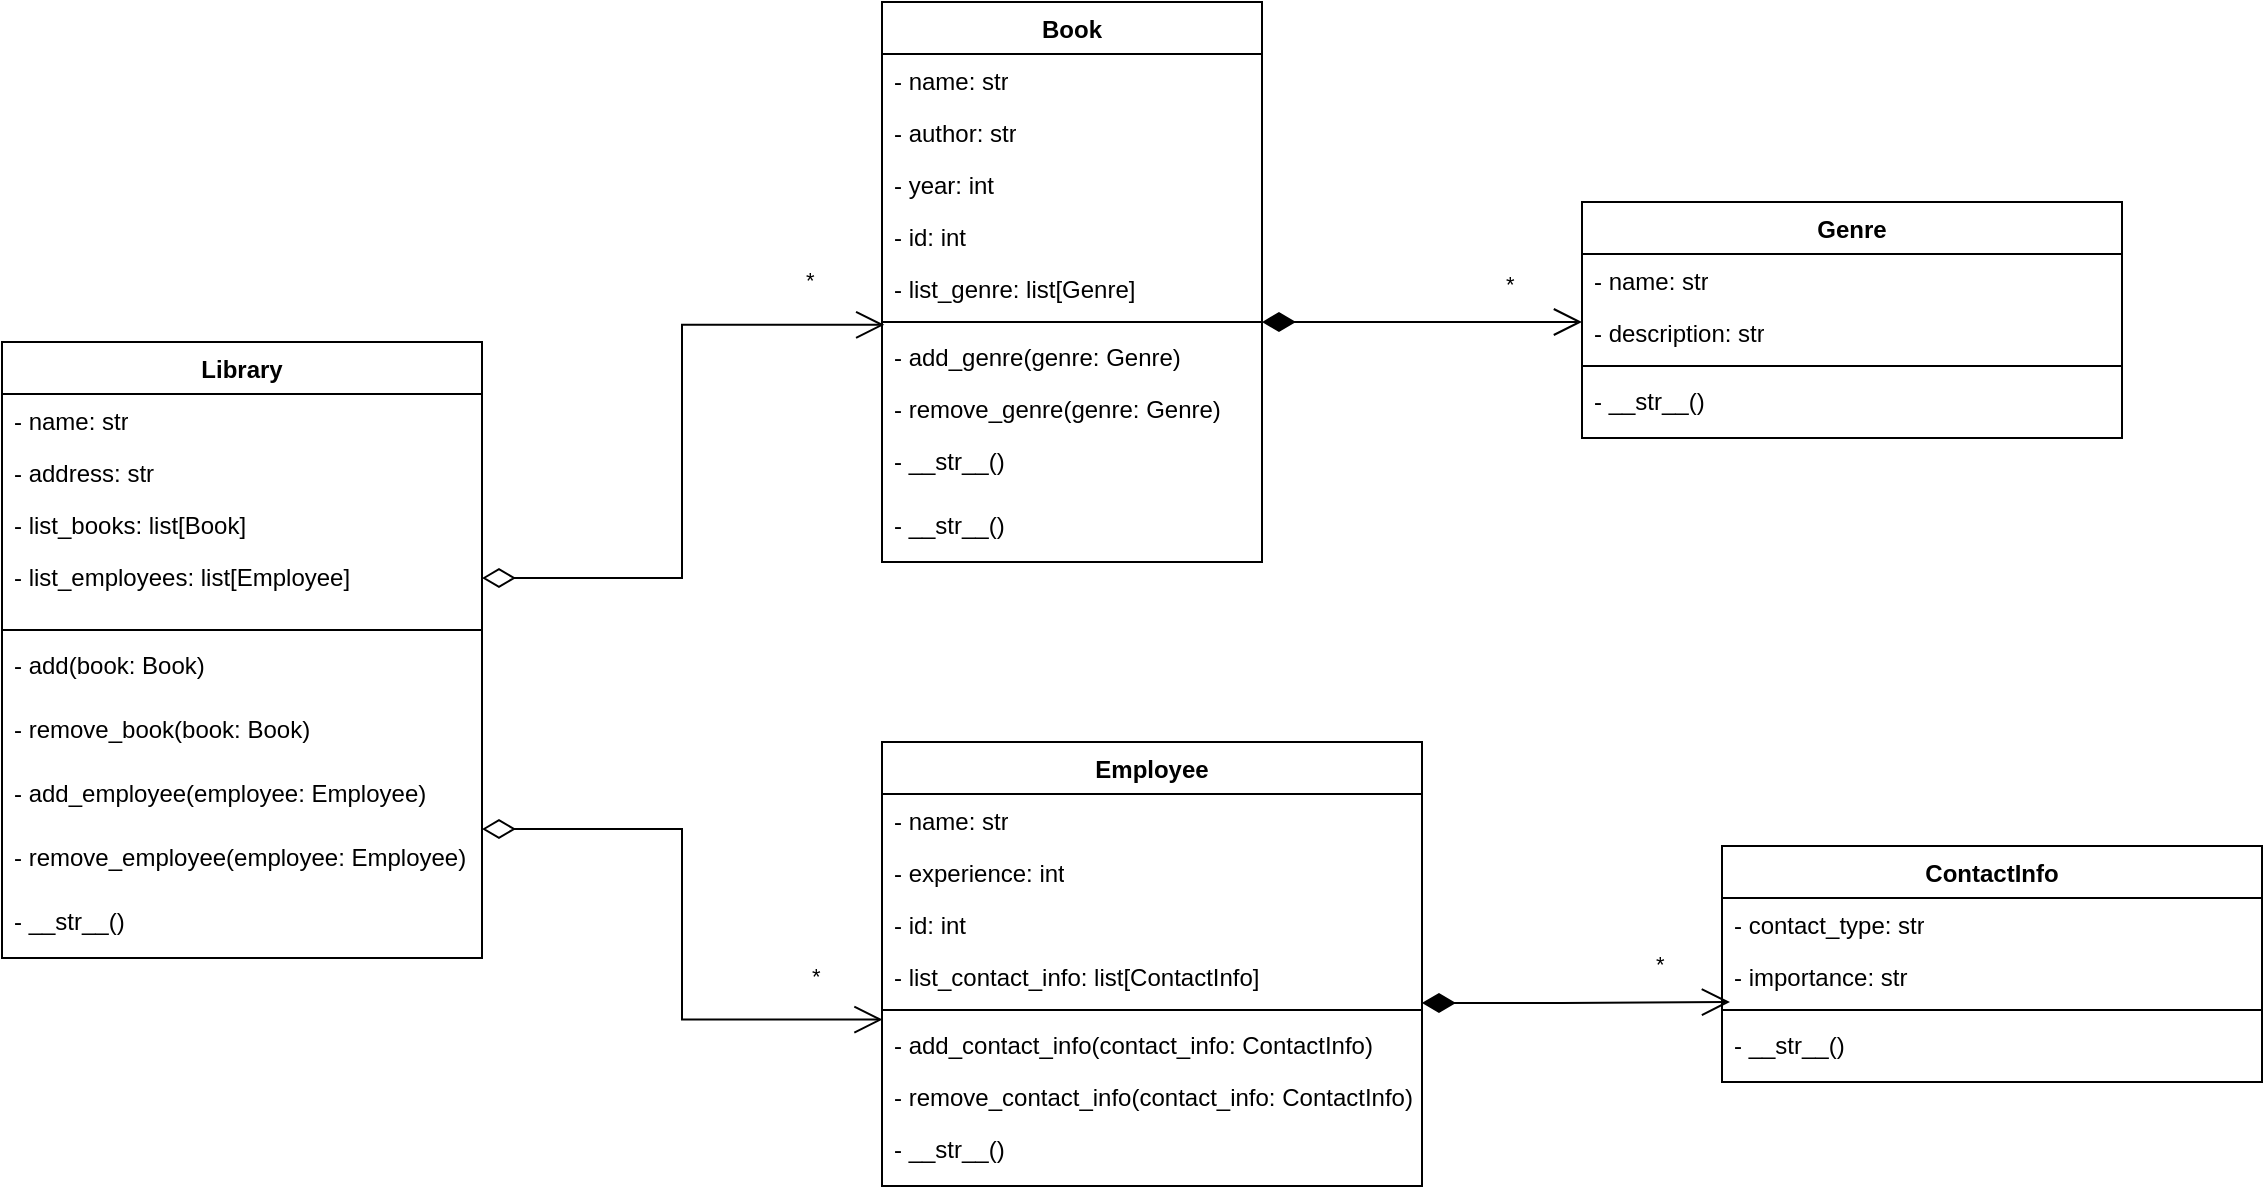 <mxfile version="26.0.10">
  <diagram name="Страница — 1" id="cPfFgruwhNcj70by6JMj">
    <mxGraphModel dx="1500" dy="1983" grid="1" gridSize="10" guides="1" tooltips="1" connect="1" arrows="1" fold="1" page="1" pageScale="1" pageWidth="827" pageHeight="1169" math="0" shadow="0">
      <root>
        <mxCell id="0" />
        <mxCell id="1" parent="0" />
        <mxCell id="LAlj673T7hfkYUt5eHfh-1" value="Library" style="swimlane;fontStyle=1;align=center;verticalAlign=top;childLayout=stackLayout;horizontal=1;startSize=26;horizontalStack=0;resizeParent=1;resizeParentMax=0;resizeLast=0;collapsible=1;marginBottom=0;whiteSpace=wrap;html=1;" vertex="1" parent="1">
          <mxGeometry x="80" y="160" width="240" height="308" as="geometry" />
        </mxCell>
        <mxCell id="LAlj673T7hfkYUt5eHfh-2" value="- name: str" style="text;strokeColor=none;fillColor=none;align=left;verticalAlign=top;spacingLeft=4;spacingRight=4;overflow=hidden;rotatable=0;points=[[0,0.5],[1,0.5]];portConstraint=eastwest;whiteSpace=wrap;html=1;" vertex="1" parent="LAlj673T7hfkYUt5eHfh-1">
          <mxGeometry y="26" width="240" height="26" as="geometry" />
        </mxCell>
        <mxCell id="LAlj673T7hfkYUt5eHfh-5" value="- address: str" style="text;strokeColor=none;fillColor=none;align=left;verticalAlign=top;spacingLeft=4;spacingRight=4;overflow=hidden;rotatable=0;points=[[0,0.5],[1,0.5]];portConstraint=eastwest;whiteSpace=wrap;html=1;" vertex="1" parent="LAlj673T7hfkYUt5eHfh-1">
          <mxGeometry y="52" width="240" height="26" as="geometry" />
        </mxCell>
        <mxCell id="LAlj673T7hfkYUt5eHfh-6" value="- list_books: list[Book]" style="text;strokeColor=none;fillColor=none;align=left;verticalAlign=top;spacingLeft=4;spacingRight=4;overflow=hidden;rotatable=0;points=[[0,0.5],[1,0.5]];portConstraint=eastwest;whiteSpace=wrap;html=1;" vertex="1" parent="LAlj673T7hfkYUt5eHfh-1">
          <mxGeometry y="78" width="240" height="26" as="geometry" />
        </mxCell>
        <mxCell id="LAlj673T7hfkYUt5eHfh-8" value="- list_employees: list[Employee&lt;span style=&quot;background-color: transparent; color: light-dark(rgb(0, 0, 0), rgb(255, 255, 255));&quot;&gt;]&lt;/span&gt;" style="text;strokeColor=none;fillColor=none;align=left;verticalAlign=top;spacingLeft=4;spacingRight=4;overflow=hidden;rotatable=0;points=[[0,0.5],[1,0.5]];portConstraint=eastwest;whiteSpace=wrap;html=1;" vertex="1" parent="LAlj673T7hfkYUt5eHfh-1">
          <mxGeometry y="104" width="240" height="36" as="geometry" />
        </mxCell>
        <mxCell id="LAlj673T7hfkYUt5eHfh-3" value="" style="line;strokeWidth=1;fillColor=none;align=left;verticalAlign=middle;spacingTop=-1;spacingLeft=3;spacingRight=3;rotatable=0;labelPosition=right;points=[];portConstraint=eastwest;strokeColor=inherit;" vertex="1" parent="LAlj673T7hfkYUt5eHfh-1">
          <mxGeometry y="140" width="240" height="8" as="geometry" />
        </mxCell>
        <mxCell id="LAlj673T7hfkYUt5eHfh-4" value="- add(book: Book)" style="text;strokeColor=none;fillColor=none;align=left;verticalAlign=top;spacingLeft=4;spacingRight=4;overflow=hidden;rotatable=0;points=[[0,0.5],[1,0.5]];portConstraint=eastwest;whiteSpace=wrap;html=1;" vertex="1" parent="LAlj673T7hfkYUt5eHfh-1">
          <mxGeometry y="148" width="240" height="32" as="geometry" />
        </mxCell>
        <mxCell id="LAlj673T7hfkYUt5eHfh-10" value="- remove_book(book: Book)" style="text;strokeColor=none;fillColor=none;align=left;verticalAlign=top;spacingLeft=4;spacingRight=4;overflow=hidden;rotatable=0;points=[[0,0.5],[1,0.5]];portConstraint=eastwest;whiteSpace=wrap;html=1;" vertex="1" parent="LAlj673T7hfkYUt5eHfh-1">
          <mxGeometry y="180" width="240" height="32" as="geometry" />
        </mxCell>
        <mxCell id="LAlj673T7hfkYUt5eHfh-11" value="- add_employee(employee: Employee)" style="text;strokeColor=none;fillColor=none;align=left;verticalAlign=top;spacingLeft=4;spacingRight=4;overflow=hidden;rotatable=0;points=[[0,0.5],[1,0.5]];portConstraint=eastwest;whiteSpace=wrap;html=1;" vertex="1" parent="LAlj673T7hfkYUt5eHfh-1">
          <mxGeometry y="212" width="240" height="32" as="geometry" />
        </mxCell>
        <mxCell id="LAlj673T7hfkYUt5eHfh-12" value="- remove_employee(employee: Employee)" style="text;strokeColor=none;fillColor=none;align=left;verticalAlign=top;spacingLeft=4;spacingRight=4;overflow=hidden;rotatable=0;points=[[0,0.5],[1,0.5]];portConstraint=eastwest;whiteSpace=wrap;html=1;" vertex="1" parent="LAlj673T7hfkYUt5eHfh-1">
          <mxGeometry y="244" width="240" height="32" as="geometry" />
        </mxCell>
        <mxCell id="LAlj673T7hfkYUt5eHfh-14" value="- __str__()" style="text;strokeColor=none;fillColor=none;align=left;verticalAlign=top;spacingLeft=4;spacingRight=4;overflow=hidden;rotatable=0;points=[[0,0.5],[1,0.5]];portConstraint=eastwest;whiteSpace=wrap;html=1;" vertex="1" parent="LAlj673T7hfkYUt5eHfh-1">
          <mxGeometry y="276" width="240" height="32" as="geometry" />
        </mxCell>
        <mxCell id="LAlj673T7hfkYUt5eHfh-15" value="Book" style="swimlane;fontStyle=1;align=center;verticalAlign=top;childLayout=stackLayout;horizontal=1;startSize=26;horizontalStack=0;resizeParent=1;resizeParentMax=0;resizeLast=0;collapsible=1;marginBottom=0;whiteSpace=wrap;html=1;" vertex="1" parent="1">
          <mxGeometry x="520" y="-10" width="190" height="280" as="geometry" />
        </mxCell>
        <mxCell id="LAlj673T7hfkYUt5eHfh-16" value="- name: str" style="text;strokeColor=none;fillColor=none;align=left;verticalAlign=top;spacingLeft=4;spacingRight=4;overflow=hidden;rotatable=0;points=[[0,0.5],[1,0.5]];portConstraint=eastwest;whiteSpace=wrap;html=1;" vertex="1" parent="LAlj673T7hfkYUt5eHfh-15">
          <mxGeometry y="26" width="190" height="26" as="geometry" />
        </mxCell>
        <mxCell id="LAlj673T7hfkYUt5eHfh-21" value="- author: str" style="text;strokeColor=none;fillColor=none;align=left;verticalAlign=top;spacingLeft=4;spacingRight=4;overflow=hidden;rotatable=0;points=[[0,0.5],[1,0.5]];portConstraint=eastwest;whiteSpace=wrap;html=1;" vertex="1" parent="LAlj673T7hfkYUt5eHfh-15">
          <mxGeometry y="52" width="190" height="26" as="geometry" />
        </mxCell>
        <mxCell id="LAlj673T7hfkYUt5eHfh-22" value="- year: int" style="text;strokeColor=none;fillColor=none;align=left;verticalAlign=top;spacingLeft=4;spacingRight=4;overflow=hidden;rotatable=0;points=[[0,0.5],[1,0.5]];portConstraint=eastwest;whiteSpace=wrap;html=1;" vertex="1" parent="LAlj673T7hfkYUt5eHfh-15">
          <mxGeometry y="78" width="190" height="26" as="geometry" />
        </mxCell>
        <mxCell id="LAlj673T7hfkYUt5eHfh-23" value="- id: int" style="text;strokeColor=none;fillColor=none;align=left;verticalAlign=top;spacingLeft=4;spacingRight=4;overflow=hidden;rotatable=0;points=[[0,0.5],[1,0.5]];portConstraint=eastwest;whiteSpace=wrap;html=1;" vertex="1" parent="LAlj673T7hfkYUt5eHfh-15">
          <mxGeometry y="104" width="190" height="26" as="geometry" />
        </mxCell>
        <mxCell id="LAlj673T7hfkYUt5eHfh-24" value="- list_genre: list[Genre]" style="text;strokeColor=none;fillColor=none;align=left;verticalAlign=top;spacingLeft=4;spacingRight=4;overflow=hidden;rotatable=0;points=[[0,0.5],[1,0.5]];portConstraint=eastwest;whiteSpace=wrap;html=1;" vertex="1" parent="LAlj673T7hfkYUt5eHfh-15">
          <mxGeometry y="130" width="190" height="26" as="geometry" />
        </mxCell>
        <mxCell id="LAlj673T7hfkYUt5eHfh-17" value="" style="line;strokeWidth=1;fillColor=none;align=left;verticalAlign=middle;spacingTop=-1;spacingLeft=3;spacingRight=3;rotatable=0;labelPosition=right;points=[];portConstraint=eastwest;strokeColor=inherit;" vertex="1" parent="LAlj673T7hfkYUt5eHfh-15">
          <mxGeometry y="156" width="190" height="8" as="geometry" />
        </mxCell>
        <mxCell id="LAlj673T7hfkYUt5eHfh-18" value="- add_genre(genre: Genre)" style="text;strokeColor=none;fillColor=none;align=left;verticalAlign=top;spacingLeft=4;spacingRight=4;overflow=hidden;rotatable=0;points=[[0,0.5],[1,0.5]];portConstraint=eastwest;whiteSpace=wrap;html=1;" vertex="1" parent="LAlj673T7hfkYUt5eHfh-15">
          <mxGeometry y="164" width="190" height="26" as="geometry" />
        </mxCell>
        <mxCell id="LAlj673T7hfkYUt5eHfh-25" value="- remove_genre(genre: Genre)" style="text;strokeColor=none;fillColor=none;align=left;verticalAlign=top;spacingLeft=4;spacingRight=4;overflow=hidden;rotatable=0;points=[[0,0.5],[1,0.5]];portConstraint=eastwest;whiteSpace=wrap;html=1;" vertex="1" parent="LAlj673T7hfkYUt5eHfh-15">
          <mxGeometry y="190" width="190" height="26" as="geometry" />
        </mxCell>
        <mxCell id="LAlj673T7hfkYUt5eHfh-26" value="- __str__()" style="text;strokeColor=none;fillColor=none;align=left;verticalAlign=top;spacingLeft=4;spacingRight=4;overflow=hidden;rotatable=0;points=[[0,0.5],[1,0.5]];portConstraint=eastwest;whiteSpace=wrap;html=1;" vertex="1" parent="LAlj673T7hfkYUt5eHfh-15">
          <mxGeometry y="216" width="190" height="32" as="geometry" />
        </mxCell>
        <mxCell id="LAlj673T7hfkYUt5eHfh-57" value="- __str__()" style="text;strokeColor=none;fillColor=none;align=left;verticalAlign=top;spacingLeft=4;spacingRight=4;overflow=hidden;rotatable=0;points=[[0,0.5],[1,0.5]];portConstraint=eastwest;whiteSpace=wrap;html=1;" vertex="1" parent="LAlj673T7hfkYUt5eHfh-15">
          <mxGeometry y="248" width="190" height="32" as="geometry" />
        </mxCell>
        <mxCell id="LAlj673T7hfkYUt5eHfh-27" value="Employee" style="swimlane;fontStyle=1;align=center;verticalAlign=top;childLayout=stackLayout;horizontal=1;startSize=26;horizontalStack=0;resizeParent=1;resizeParentMax=0;resizeLast=0;collapsible=1;marginBottom=0;whiteSpace=wrap;html=1;" vertex="1" parent="1">
          <mxGeometry x="520" y="360" width="270" height="222" as="geometry" />
        </mxCell>
        <mxCell id="LAlj673T7hfkYUt5eHfh-28" value="- name: str" style="text;strokeColor=none;fillColor=none;align=left;verticalAlign=top;spacingLeft=4;spacingRight=4;overflow=hidden;rotatable=0;points=[[0,0.5],[1,0.5]];portConstraint=eastwest;whiteSpace=wrap;html=1;" vertex="1" parent="LAlj673T7hfkYUt5eHfh-27">
          <mxGeometry y="26" width="270" height="26" as="geometry" />
        </mxCell>
        <mxCell id="LAlj673T7hfkYUt5eHfh-29" value="- experience: int" style="text;strokeColor=none;fillColor=none;align=left;verticalAlign=top;spacingLeft=4;spacingRight=4;overflow=hidden;rotatable=0;points=[[0,0.5],[1,0.5]];portConstraint=eastwest;whiteSpace=wrap;html=1;" vertex="1" parent="LAlj673T7hfkYUt5eHfh-27">
          <mxGeometry y="52" width="270" height="26" as="geometry" />
        </mxCell>
        <mxCell id="LAlj673T7hfkYUt5eHfh-31" value="- id: int" style="text;strokeColor=none;fillColor=none;align=left;verticalAlign=top;spacingLeft=4;spacingRight=4;overflow=hidden;rotatable=0;points=[[0,0.5],[1,0.5]];portConstraint=eastwest;whiteSpace=wrap;html=1;" vertex="1" parent="LAlj673T7hfkYUt5eHfh-27">
          <mxGeometry y="78" width="270" height="26" as="geometry" />
        </mxCell>
        <mxCell id="LAlj673T7hfkYUt5eHfh-32" value="- list_contact_info: list[ContactInfo]" style="text;strokeColor=none;fillColor=none;align=left;verticalAlign=top;spacingLeft=4;spacingRight=4;overflow=hidden;rotatable=0;points=[[0,0.5],[1,0.5]];portConstraint=eastwest;whiteSpace=wrap;html=1;" vertex="1" parent="LAlj673T7hfkYUt5eHfh-27">
          <mxGeometry y="104" width="270" height="26" as="geometry" />
        </mxCell>
        <mxCell id="LAlj673T7hfkYUt5eHfh-33" value="" style="line;strokeWidth=1;fillColor=none;align=left;verticalAlign=middle;spacingTop=-1;spacingLeft=3;spacingRight=3;rotatable=0;labelPosition=right;points=[];portConstraint=eastwest;strokeColor=inherit;" vertex="1" parent="LAlj673T7hfkYUt5eHfh-27">
          <mxGeometry y="130" width="270" height="8" as="geometry" />
        </mxCell>
        <mxCell id="LAlj673T7hfkYUt5eHfh-34" value="- add_contact_info(contact_info: ContactInfo)" style="text;strokeColor=none;fillColor=none;align=left;verticalAlign=top;spacingLeft=4;spacingRight=4;overflow=hidden;rotatable=0;points=[[0,0.5],[1,0.5]];portConstraint=eastwest;whiteSpace=wrap;html=1;" vertex="1" parent="LAlj673T7hfkYUt5eHfh-27">
          <mxGeometry y="138" width="270" height="26" as="geometry" />
        </mxCell>
        <mxCell id="LAlj673T7hfkYUt5eHfh-38" value="- remove_contact_info(contact_info: ContactInfo)" style="text;strokeColor=none;fillColor=none;align=left;verticalAlign=top;spacingLeft=4;spacingRight=4;overflow=hidden;rotatable=0;points=[[0,0.5],[1,0.5]];portConstraint=eastwest;whiteSpace=wrap;html=1;" vertex="1" parent="LAlj673T7hfkYUt5eHfh-27">
          <mxGeometry y="164" width="270" height="26" as="geometry" />
        </mxCell>
        <mxCell id="LAlj673T7hfkYUt5eHfh-36" value="- __str__()" style="text;strokeColor=none;fillColor=none;align=left;verticalAlign=top;spacingLeft=4;spacingRight=4;overflow=hidden;rotatable=0;points=[[0,0.5],[1,0.5]];portConstraint=eastwest;whiteSpace=wrap;html=1;" vertex="1" parent="LAlj673T7hfkYUt5eHfh-27">
          <mxGeometry y="190" width="270" height="32" as="geometry" />
        </mxCell>
        <mxCell id="LAlj673T7hfkYUt5eHfh-39" value="Genre" style="swimlane;fontStyle=1;align=center;verticalAlign=top;childLayout=stackLayout;horizontal=1;startSize=26;horizontalStack=0;resizeParent=1;resizeParentMax=0;resizeLast=0;collapsible=1;marginBottom=0;whiteSpace=wrap;html=1;" vertex="1" parent="1">
          <mxGeometry x="870" y="90" width="270" height="118" as="geometry" />
        </mxCell>
        <mxCell id="LAlj673T7hfkYUt5eHfh-40" value="- name: str" style="text;strokeColor=none;fillColor=none;align=left;verticalAlign=top;spacingLeft=4;spacingRight=4;overflow=hidden;rotatable=0;points=[[0,0.5],[1,0.5]];portConstraint=eastwest;whiteSpace=wrap;html=1;" vertex="1" parent="LAlj673T7hfkYUt5eHfh-39">
          <mxGeometry y="26" width="270" height="26" as="geometry" />
        </mxCell>
        <mxCell id="LAlj673T7hfkYUt5eHfh-41" value="- description: str" style="text;strokeColor=none;fillColor=none;align=left;verticalAlign=top;spacingLeft=4;spacingRight=4;overflow=hidden;rotatable=0;points=[[0,0.5],[1,0.5]];portConstraint=eastwest;whiteSpace=wrap;html=1;" vertex="1" parent="LAlj673T7hfkYUt5eHfh-39">
          <mxGeometry y="52" width="270" height="26" as="geometry" />
        </mxCell>
        <mxCell id="LAlj673T7hfkYUt5eHfh-44" value="" style="line;strokeWidth=1;fillColor=none;align=left;verticalAlign=middle;spacingTop=-1;spacingLeft=3;spacingRight=3;rotatable=0;labelPosition=right;points=[];portConstraint=eastwest;strokeColor=inherit;" vertex="1" parent="LAlj673T7hfkYUt5eHfh-39">
          <mxGeometry y="78" width="270" height="8" as="geometry" />
        </mxCell>
        <mxCell id="LAlj673T7hfkYUt5eHfh-47" value="- __str__()" style="text;strokeColor=none;fillColor=none;align=left;verticalAlign=top;spacingLeft=4;spacingRight=4;overflow=hidden;rotatable=0;points=[[0,0.5],[1,0.5]];portConstraint=eastwest;whiteSpace=wrap;html=1;" vertex="1" parent="LAlj673T7hfkYUt5eHfh-39">
          <mxGeometry y="86" width="270" height="32" as="geometry" />
        </mxCell>
        <mxCell id="LAlj673T7hfkYUt5eHfh-48" value="ContactInfo" style="swimlane;fontStyle=1;align=center;verticalAlign=top;childLayout=stackLayout;horizontal=1;startSize=26;horizontalStack=0;resizeParent=1;resizeParentMax=0;resizeLast=0;collapsible=1;marginBottom=0;whiteSpace=wrap;html=1;" vertex="1" parent="1">
          <mxGeometry x="940" y="412" width="270" height="118" as="geometry" />
        </mxCell>
        <mxCell id="LAlj673T7hfkYUt5eHfh-49" value="- contact_type: str" style="text;strokeColor=none;fillColor=none;align=left;verticalAlign=top;spacingLeft=4;spacingRight=4;overflow=hidden;rotatable=0;points=[[0,0.5],[1,0.5]];portConstraint=eastwest;whiteSpace=wrap;html=1;" vertex="1" parent="LAlj673T7hfkYUt5eHfh-48">
          <mxGeometry y="26" width="270" height="26" as="geometry" />
        </mxCell>
        <mxCell id="LAlj673T7hfkYUt5eHfh-50" value="- importance: str" style="text;strokeColor=none;fillColor=none;align=left;verticalAlign=top;spacingLeft=4;spacingRight=4;overflow=hidden;rotatable=0;points=[[0,0.5],[1,0.5]];portConstraint=eastwest;whiteSpace=wrap;html=1;" vertex="1" parent="LAlj673T7hfkYUt5eHfh-48">
          <mxGeometry y="52" width="270" height="26" as="geometry" />
        </mxCell>
        <mxCell id="LAlj673T7hfkYUt5eHfh-51" value="" style="line;strokeWidth=1;fillColor=none;align=left;verticalAlign=middle;spacingTop=-1;spacingLeft=3;spacingRight=3;rotatable=0;labelPosition=right;points=[];portConstraint=eastwest;strokeColor=inherit;" vertex="1" parent="LAlj673T7hfkYUt5eHfh-48">
          <mxGeometry y="78" width="270" height="8" as="geometry" />
        </mxCell>
        <mxCell id="LAlj673T7hfkYUt5eHfh-52" value="- __str__()" style="text;strokeColor=none;fillColor=none;align=left;verticalAlign=top;spacingLeft=4;spacingRight=4;overflow=hidden;rotatable=0;points=[[0,0.5],[1,0.5]];portConstraint=eastwest;whiteSpace=wrap;html=1;" vertex="1" parent="LAlj673T7hfkYUt5eHfh-48">
          <mxGeometry y="86" width="270" height="32" as="geometry" />
        </mxCell>
        <mxCell id="LAlj673T7hfkYUt5eHfh-53" value="*" style="endArrow=open;html=1;endSize=12;startArrow=diamondThin;startSize=14;startFill=0;edgeStyle=orthogonalEdgeStyle;align=left;verticalAlign=bottom;rounded=0;strokeColor=default;entryX=0.006;entryY=0.675;entryDx=0;entryDy=0;entryPerimeter=0;" edge="1" parent="1" target="LAlj673T7hfkYUt5eHfh-17">
          <mxGeometry x="0.75" y="14" relative="1" as="geometry">
            <mxPoint x="320" y="278" as="sourcePoint" />
            <mxPoint x="520" y="224.5" as="targetPoint" />
            <Array as="points">
              <mxPoint x="420" y="278" />
              <mxPoint x="420" y="151" />
            </Array>
            <mxPoint y="1" as="offset" />
          </mxGeometry>
        </mxCell>
        <mxCell id="LAlj673T7hfkYUt5eHfh-55" value="*" style="endArrow=open;html=1;endSize=12;startArrow=diamondThin;startSize=14;startFill=0;edgeStyle=orthogonalEdgeStyle;align=left;verticalAlign=bottom;rounded=0;strokeColor=default;entryX=0.001;entryY=0.031;entryDx=0;entryDy=0;entryPerimeter=0;" edge="1" parent="1" target="LAlj673T7hfkYUt5eHfh-34">
          <mxGeometry x="0.75" y="14" relative="1" as="geometry">
            <mxPoint x="320" y="403.5" as="sourcePoint" />
            <mxPoint x="520" y="350" as="targetPoint" />
            <Array as="points">
              <mxPoint x="420" y="404" />
              <mxPoint x="420" y="499" />
            </Array>
            <mxPoint y="1" as="offset" />
          </mxGeometry>
        </mxCell>
        <mxCell id="LAlj673T7hfkYUt5eHfh-58" value="*" style="endArrow=open;html=1;endSize=12;startArrow=diamondThin;startSize=14;startFill=1;edgeStyle=orthogonalEdgeStyle;align=left;verticalAlign=bottom;rounded=0;" edge="1" parent="1">
          <mxGeometry x="0.5" y="10" relative="1" as="geometry">
            <mxPoint x="710" y="150" as="sourcePoint" />
            <mxPoint x="870" y="150" as="targetPoint" />
            <mxPoint as="offset" />
          </mxGeometry>
        </mxCell>
        <mxCell id="LAlj673T7hfkYUt5eHfh-59" value="*" style="endArrow=open;html=1;endSize=12;startArrow=diamondThin;startSize=14;startFill=1;edgeStyle=orthogonalEdgeStyle;align=left;verticalAlign=bottom;rounded=0;" edge="1" parent="1">
          <mxGeometry x="0.5" y="10" relative="1" as="geometry">
            <mxPoint x="790" y="490.47" as="sourcePoint" />
            <mxPoint x="944" y="490" as="targetPoint" />
            <mxPoint as="offset" />
            <Array as="points">
              <mxPoint x="860" y="490" />
              <mxPoint x="944" y="490" />
            </Array>
          </mxGeometry>
        </mxCell>
      </root>
    </mxGraphModel>
  </diagram>
</mxfile>
